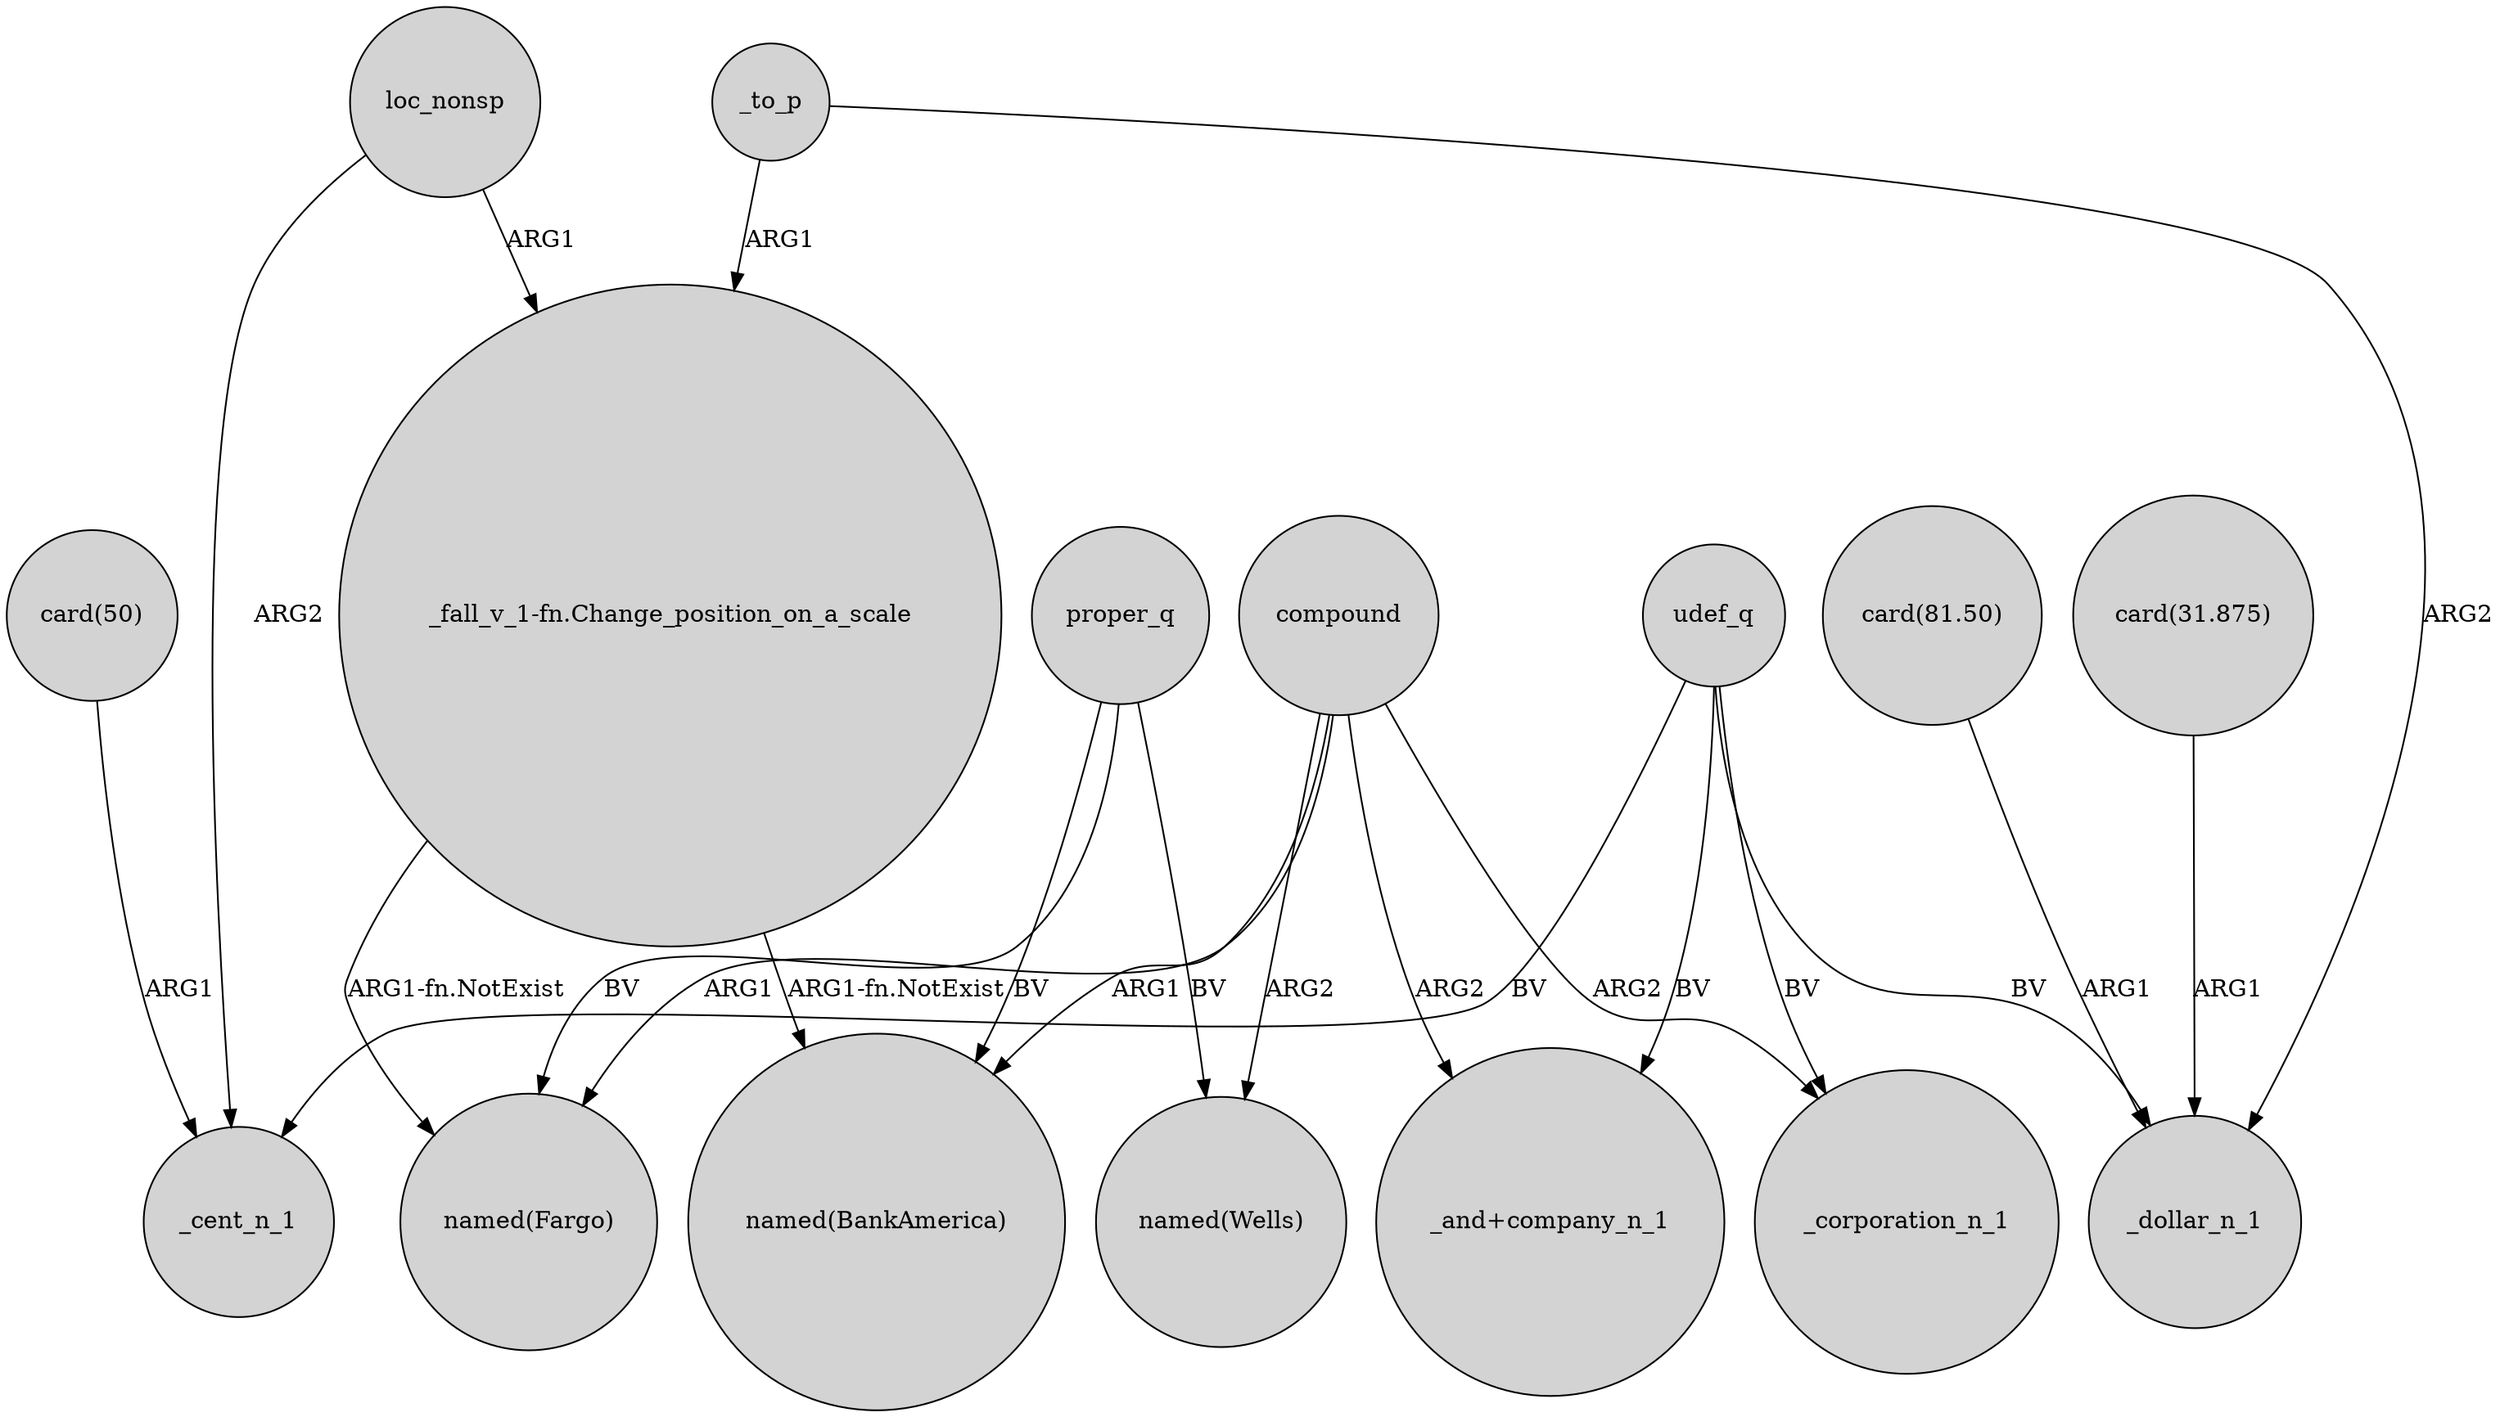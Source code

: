 digraph {
	node [shape=circle style=filled]
	"card(50)" -> _cent_n_1 [label=ARG1]
	loc_nonsp -> _cent_n_1 [label=ARG2]
	proper_q -> "named(Fargo)" [label=BV]
	_to_p -> _dollar_n_1 [label=ARG2]
	compound -> _corporation_n_1 [label=ARG2]
	compound -> "named(Fargo)" [label=ARG1]
	loc_nonsp -> "_fall_v_1-fn.Change_position_on_a_scale" [label=ARG1]
	compound -> "named(BankAmerica)" [label=ARG1]
	udef_q -> _cent_n_1 [label=BV]
	"_fall_v_1-fn.Change_position_on_a_scale" -> "named(Fargo)" [label="ARG1-fn.NotExist"]
	proper_q -> "named(Wells)" [label=BV]
	udef_q -> _corporation_n_1 [label=BV]
	"card(81.50)" -> _dollar_n_1 [label=ARG1]
	compound -> "_and+company_n_1" [label=ARG2]
	compound -> "named(Wells)" [label=ARG2]
	"card(31.875)" -> _dollar_n_1 [label=ARG1]
	udef_q -> "_and+company_n_1" [label=BV]
	proper_q -> "named(BankAmerica)" [label=BV]
	"_fall_v_1-fn.Change_position_on_a_scale" -> "named(BankAmerica)" [label="ARG1-fn.NotExist"]
	_to_p -> "_fall_v_1-fn.Change_position_on_a_scale" [label=ARG1]
	udef_q -> _dollar_n_1 [label=BV]
}
